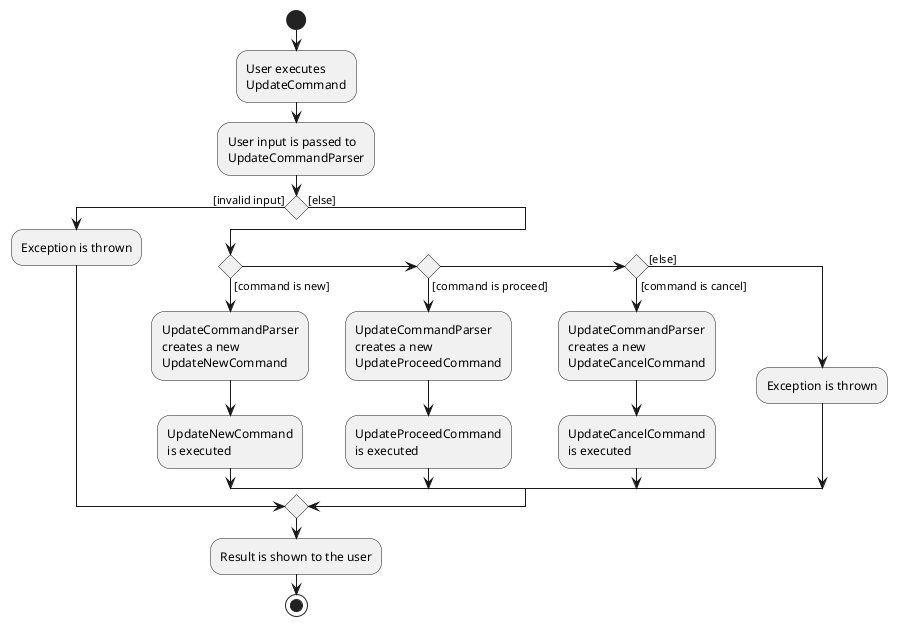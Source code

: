 @startuml
start
:User executes
UpdateCommand;

'Since the beta syntax does not support placing the condition outside the
'diamond we place it as the true branch instead.

:User input is passed to
UpdateCommandParser;

if () then ([invalid input])
    :Exception is thrown;
else ([else])
    if () then ([command is new])
        :UpdateCommandParser
        creates a new
        UpdateNewCommand;
        :UpdateNewCommand
        is executed;
    else if () then ([command is proceed])
        :UpdateCommandParser
        creates a new
        UpdateProceedCommand;
        :UpdateProceedCommand
        is executed;
    else if () then ([command is cancel])
        :UpdateCommandParser
        creates a new
        UpdateCancelCommand;
        :UpdateCancelCommand
        is executed;
    else ([else])
        :Exception is thrown;
    endif
endif
:Result is shown to the user;
stop
@enduml
